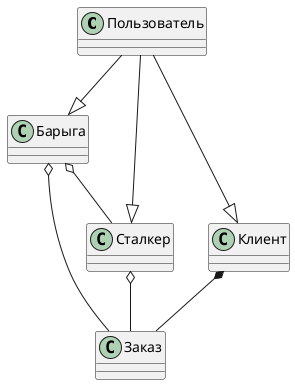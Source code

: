 @startuml

class Пользователь
class Барыга
class Клиент
class Заказ
class Сталкер

Клиент *-- Заказ
Барыга o-- Сталкер

Сталкер o-- Заказ
Барыга o-- Заказ

Клиент <|-up- Пользователь
Барыга <|-up- Пользователь
Сталкер <|-up- Пользователь 

@enduml








//@startuml
//package "Controllers" 
//package "Models"
//package "Repository"
//package "Requests"
//package "Responses"
//package "Util"
//package "Security"
//
//"Controllers" ..> "Requests"
//"Controllers" ..> "Responses"
//"Repository" ..> "Controllers"
//"Models" ..> "Controllers"
//"Models" ..> "Repository"
//"Util" ..> "Controllers"
//"Security" ..> "Repository"
//
//@enduml
